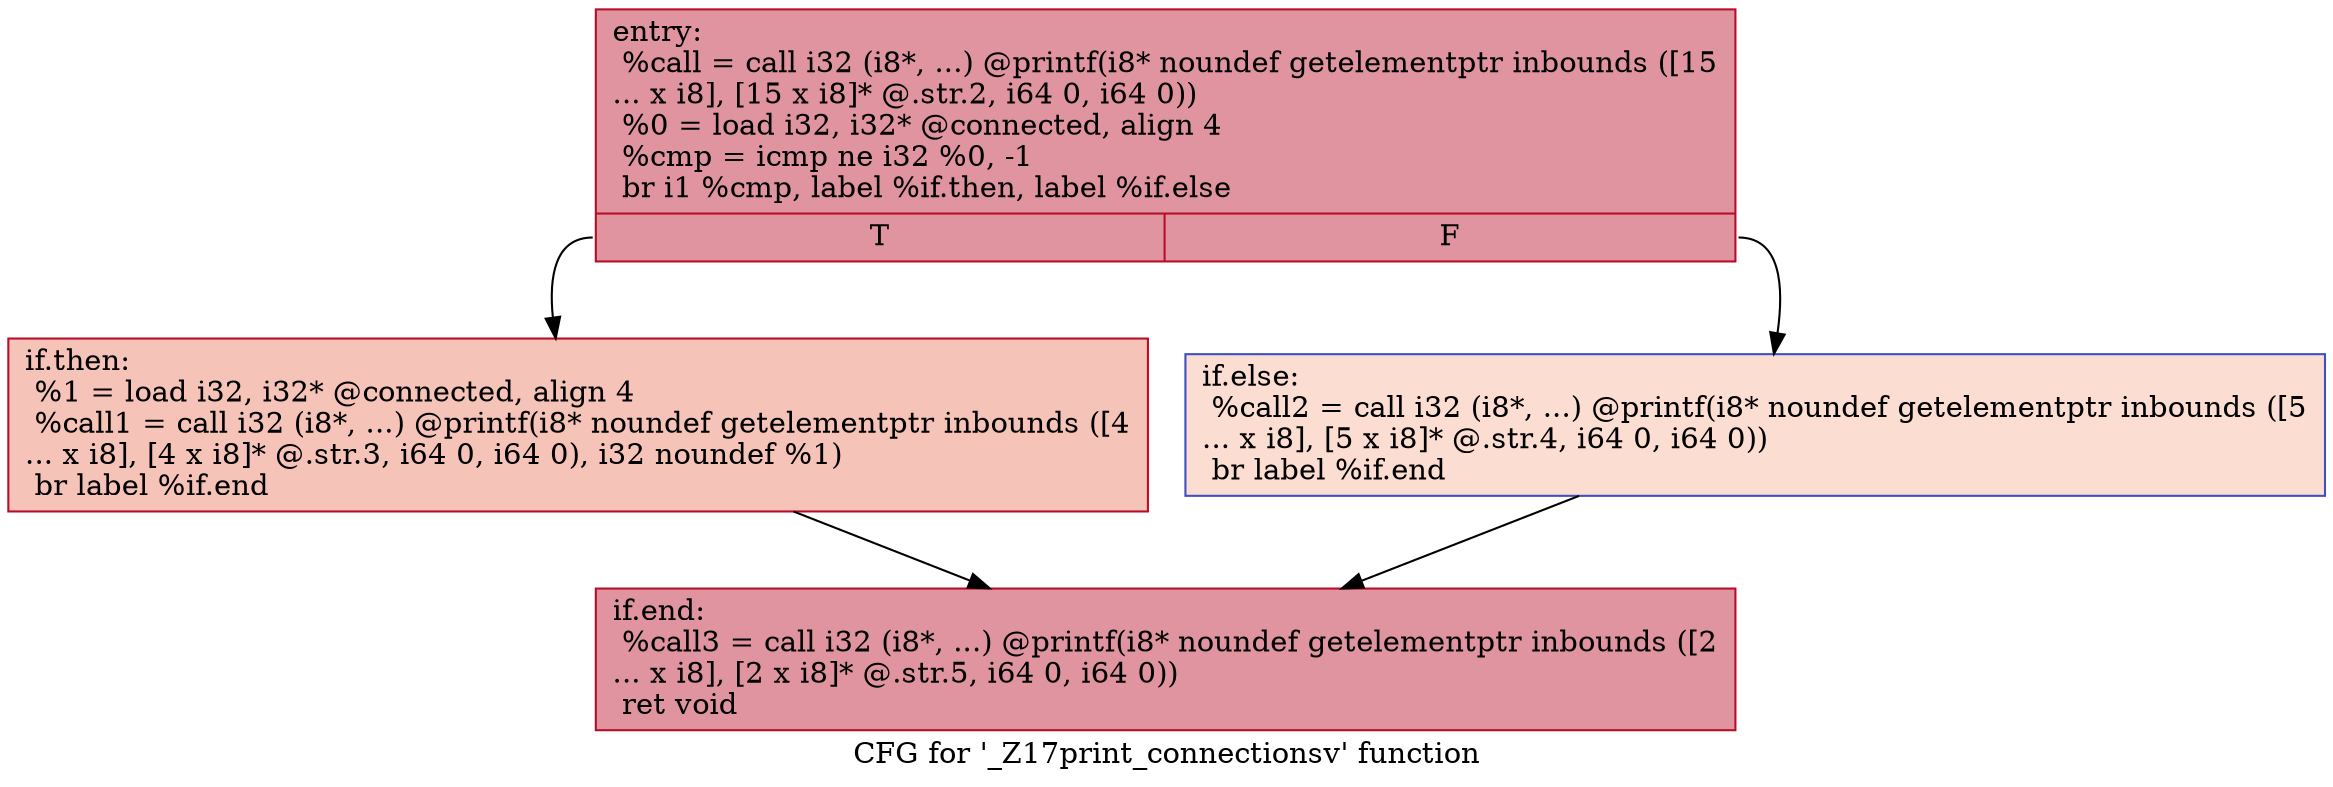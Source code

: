 digraph "CFG for '_Z17print_connectionsv' function" {
	label="CFG for '_Z17print_connectionsv' function";

	Node0x6000031fbe40 [shape=record,color="#b70d28ff", style=filled, fillcolor="#b70d2870",label="{entry:\l  %call = call i32 (i8*, ...) @printf(i8* noundef getelementptr inbounds ([15\l... x i8], [15 x i8]* @.str.2, i64 0, i64 0))\l  %0 = load i32, i32* @connected, align 4\l  %cmp = icmp ne i32 %0, -1\l  br i1 %cmp, label %if.then, label %if.else\l|{<s0>T|<s1>F}}"];
	Node0x6000031fbe40:s0 -> Node0x6000031fbec0;
	Node0x6000031fbe40:s1 -> Node0x6000031fbf00;
	Node0x6000031fbec0 [shape=record,color="#b70d28ff", style=filled, fillcolor="#e8765c70",label="{if.then:                                          \l  %1 = load i32, i32* @connected, align 4\l  %call1 = call i32 (i8*, ...) @printf(i8* noundef getelementptr inbounds ([4\l... x i8], [4 x i8]* @.str.3, i64 0, i64 0), i32 noundef %1)\l  br label %if.end\l}"];
	Node0x6000031fbec0 -> Node0x6000031fbf80;
	Node0x6000031fbf00 [shape=record,color="#3d50c3ff", style=filled, fillcolor="#f7b39670",label="{if.else:                                          \l  %call2 = call i32 (i8*, ...) @printf(i8* noundef getelementptr inbounds ([5\l... x i8], [5 x i8]* @.str.4, i64 0, i64 0))\l  br label %if.end\l}"];
	Node0x6000031fbf00 -> Node0x6000031fbf80;
	Node0x6000031fbf80 [shape=record,color="#b70d28ff", style=filled, fillcolor="#b70d2870",label="{if.end:                                           \l  %call3 = call i32 (i8*, ...) @printf(i8* noundef getelementptr inbounds ([2\l... x i8], [2 x i8]* @.str.5, i64 0, i64 0))\l  ret void\l}"];
}
